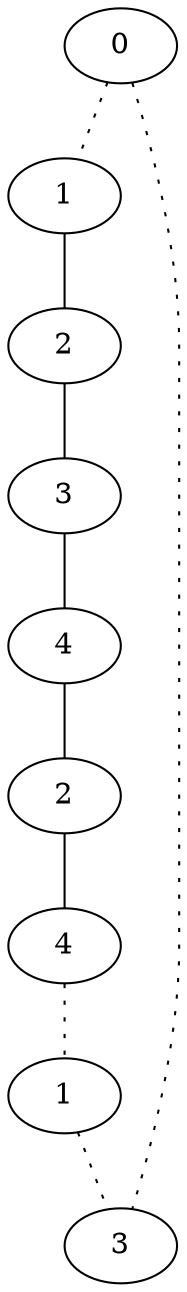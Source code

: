 graph {
a0[label=0];
a1[label=1];
a2[label=2];
a3[label=3];
a4[label=4];
a5[label=2];
a6[label=4];
a7[label=1];
a8[label=3];
a0 -- a1 [style=dotted];
a0 -- a8 [style=dotted];
a1 -- a2;
a2 -- a3;
a3 -- a4;
a4 -- a5;
a5 -- a6;
a6 -- a7 [style=dotted];
a7 -- a8 [style=dotted];
}
